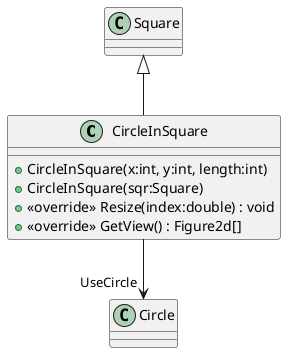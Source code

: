 @startuml
class CircleInSquare {
    + CircleInSquare(x:int, y:int, length:int)
    + CircleInSquare(sqr:Square)
    + <<override>> Resize(index:double) : void
    + <<override>> GetView() : Figure2d[]
}
Square <|-- CircleInSquare
CircleInSquare --> "UseCircle" Circle
@enduml
